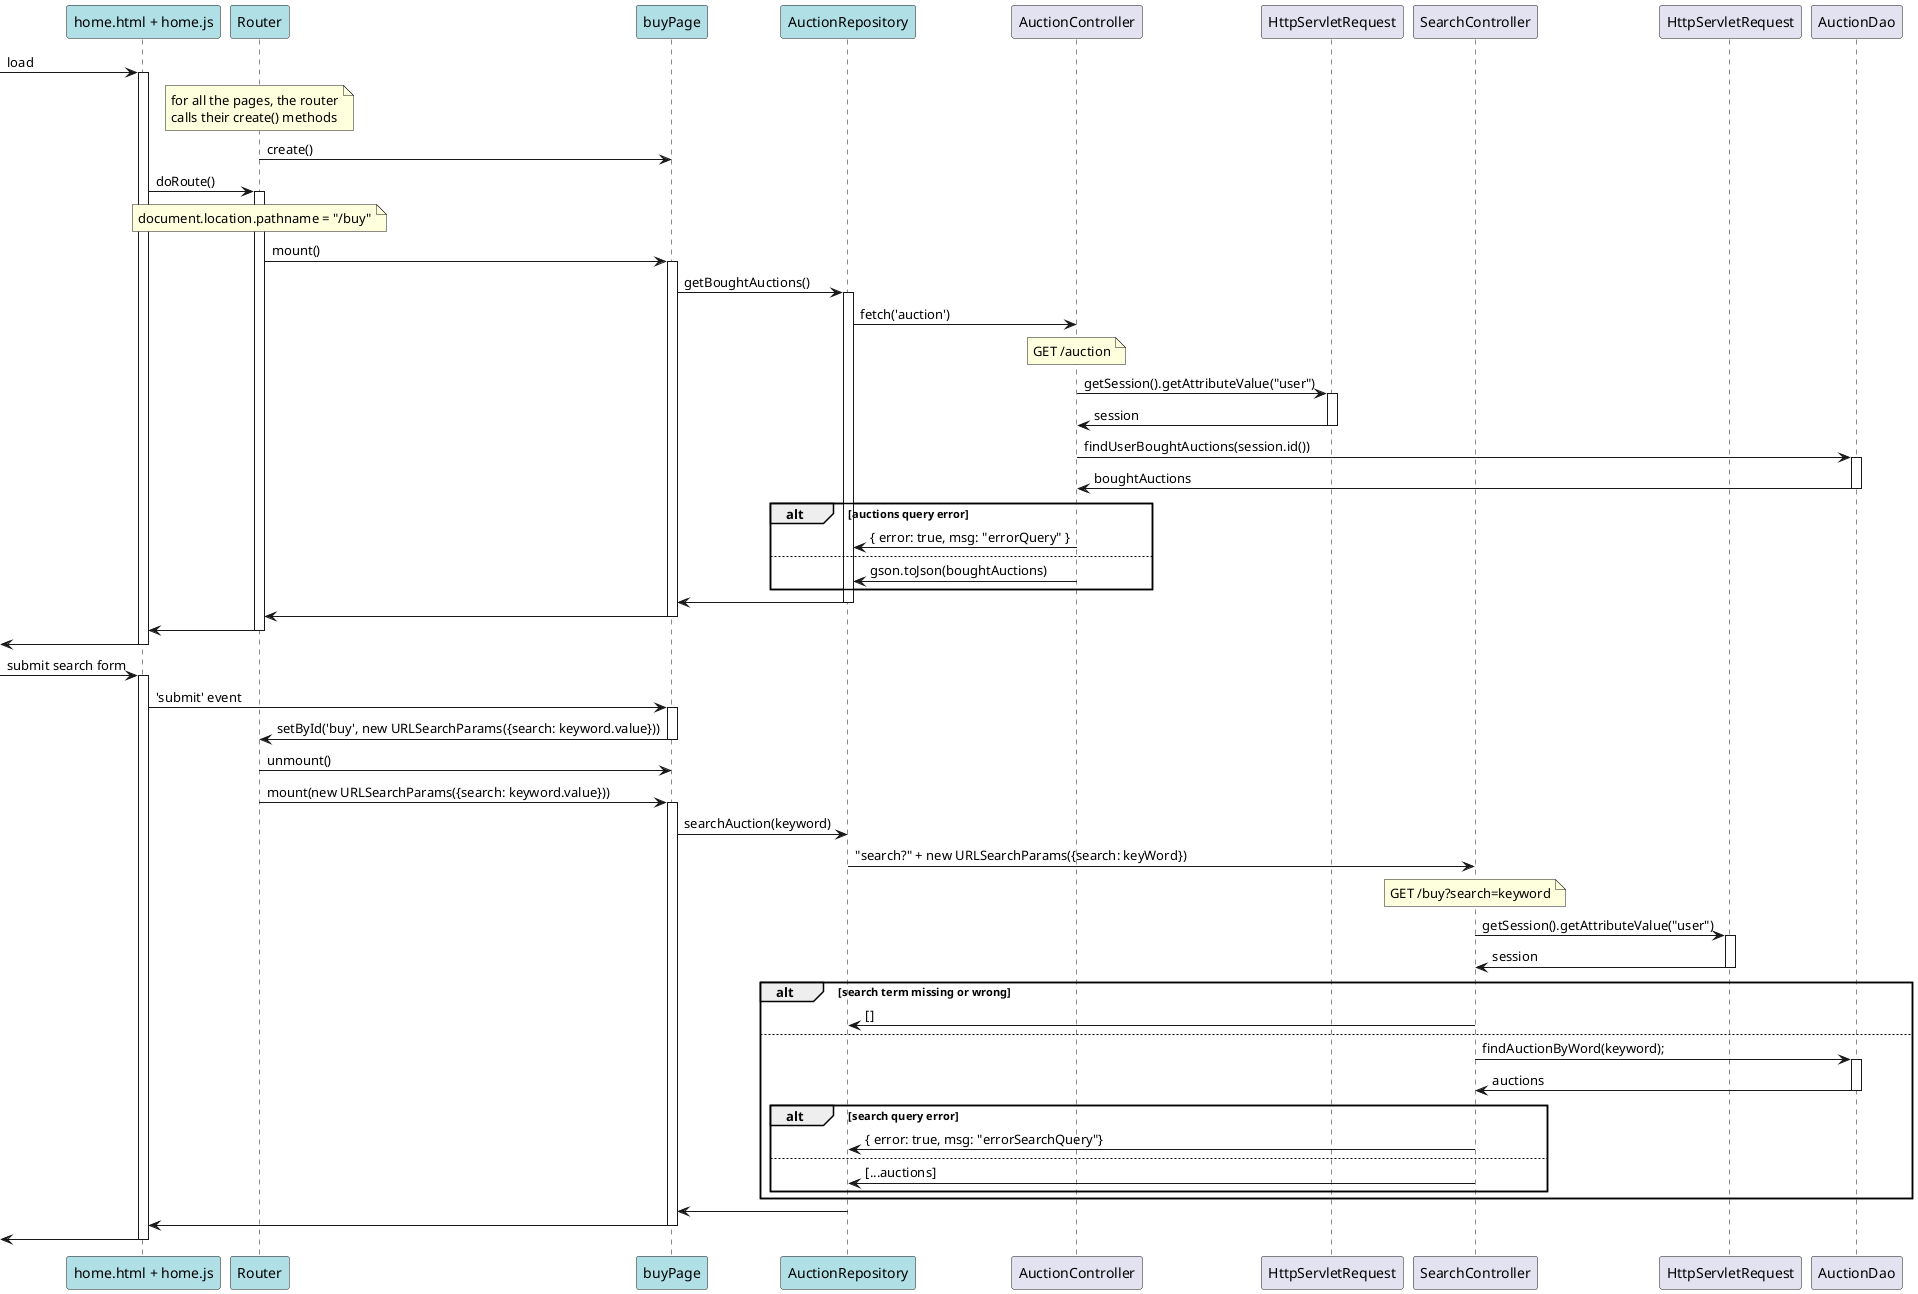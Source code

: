 @startuml
participant "home.html + home.js" as js #powderblue
participant Router as router #powderblue
participant buyPage as page #powderblue
participant AuctionRepository as repo #powderblue
participant AuctionController as servlet
participant HttpServletRequest as req
participant SearchController as searchServlet
participant HttpServletRequest as searchReq
participant AuctionDao

-> js ++ : load
note over router
    for all the pages, the router
    calls their create() methods
end note
router -> page : create()

js -> router ++ : doRoute()
note over router
    document.location.pathname = "/buy"
end note
router -> page ++ : mount()
page -> repo ++ : getBoughtAuctions()
repo -> servlet : fetch('auction')

note over servlet
    GET /auction
end note

servlet -> req ++ : getSession().getAttributeValue("user")
req -> servlet -- : session

servlet -> AuctionDao ++ : findUserBoughtAuctions(session.id())
servlet <- AuctionDao -- : boughtAuctions

alt auctions query error
    servlet -> repo : { error: true, msg: "errorQuery" }
else
    servlet -> repo : gson.toJson(boughtAuctions)
end
repo -> page --

page -> router --
router -> js --
<- js -- :

-> js ++ : submit search form
js -> page ++ : 'submit' event
page -> router -- : setById('buy', new URLSearchParams({search: keyword.value}))
router -> page : unmount()
router -> page ++ : mount(new URLSearchParams({search: keyword.value}))
page -> repo : searchAuction(keyword)
repo -> searchServlet : "search?" + new URLSearchParams({search: keyWord})

note over searchServlet
    GET /buy?search=keyword
end note

searchServlet -> searchReq ++ : getSession().getAttributeValue("user")
searchReq -> searchServlet -- : session

alt search term missing or wrong
    searchServlet -> repo : []
else
    searchServlet -> AuctionDao ++ : findAuctionByWord(keyword);
    searchServlet <- AuctionDao -- : auctions
    alt search query error
        searchServlet -> repo : { error: true, msg: "errorSearchQuery"}
    else
        searchServlet -> repo : [...auctions]
    end
end

repo -> page
page -> js --
<- js -- :

@enduml